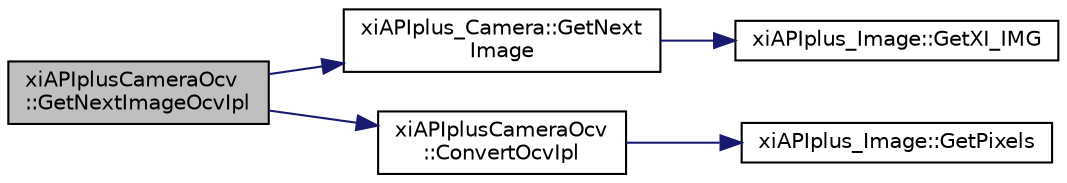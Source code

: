 digraph "xiAPIplusCameraOcv::GetNextImageOcvIpl"
{
  edge [fontname="Helvetica",fontsize="10",labelfontname="Helvetica",labelfontsize="10"];
  node [fontname="Helvetica",fontsize="10",shape=record];
  rankdir="LR";
  Node17 [label="xiAPIplusCameraOcv\l::GetNextImageOcvIpl",height=0.2,width=0.4,color="black", fillcolor="grey75", style="filled", fontcolor="black"];
  Node17 -> Node18 [color="midnightblue",fontsize="10",style="solid",fontname="Helvetica"];
  Node18 [label="xiAPIplus_Camera::GetNext\lImage",height=0.2,width=0.4,color="black", fillcolor="white", style="filled",URL="$classxi_a_p_iplus___camera.html#ac6fb4893c456afe5f4f59b3311c83bcd"];
  Node18 -> Node19 [color="midnightblue",fontsize="10",style="solid",fontname="Helvetica"];
  Node19 [label="xiAPIplus_Image::GetXI_IMG",height=0.2,width=0.4,color="black", fillcolor="white", style="filled",URL="$classxi_a_p_iplus___image.html#af3374e162ff09d2e2c23f197871d55c4"];
  Node17 -> Node20 [color="midnightblue",fontsize="10",style="solid",fontname="Helvetica"];
  Node20 [label="xiAPIplusCameraOcv\l::ConvertOcvIpl",height=0.2,width=0.4,color="black", fillcolor="white", style="filled",URL="$classxi_a_p_iplus_camera_ocv.html#a63d12d5d6cce9298f8e715324afab177"];
  Node20 -> Node21 [color="midnightblue",fontsize="10",style="solid",fontname="Helvetica"];
  Node21 [label="xiAPIplus_Image::GetPixels",height=0.2,width=0.4,color="black", fillcolor="white", style="filled",URL="$classxi_a_p_iplus___image.html#ac606d091a654bb3fbb359849f0754dba"];
}
